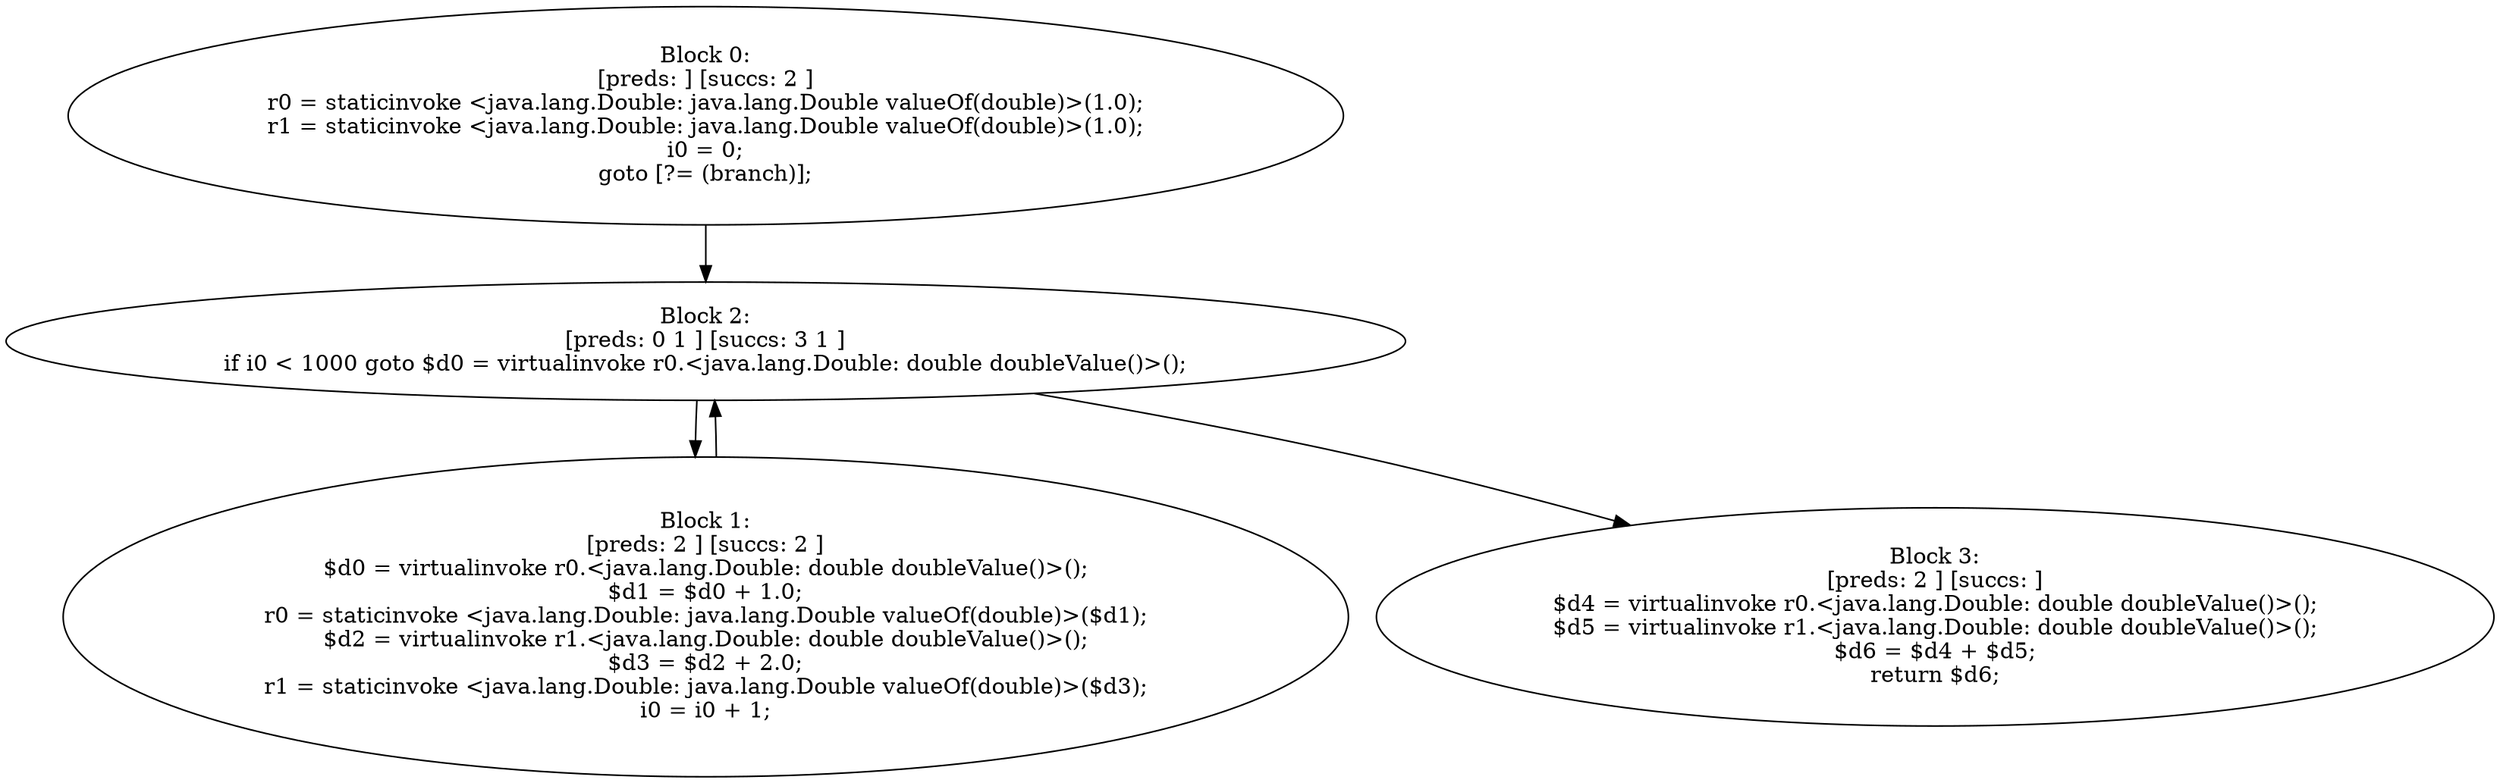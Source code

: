 digraph "unitGraph" {
    "Block 0:
[preds: ] [succs: 2 ]
r0 = staticinvoke <java.lang.Double: java.lang.Double valueOf(double)>(1.0);
r1 = staticinvoke <java.lang.Double: java.lang.Double valueOf(double)>(1.0);
i0 = 0;
goto [?= (branch)];
"
    "Block 1:
[preds: 2 ] [succs: 2 ]
$d0 = virtualinvoke r0.<java.lang.Double: double doubleValue()>();
$d1 = $d0 + 1.0;
r0 = staticinvoke <java.lang.Double: java.lang.Double valueOf(double)>($d1);
$d2 = virtualinvoke r1.<java.lang.Double: double doubleValue()>();
$d3 = $d2 + 2.0;
r1 = staticinvoke <java.lang.Double: java.lang.Double valueOf(double)>($d3);
i0 = i0 + 1;
"
    "Block 2:
[preds: 0 1 ] [succs: 3 1 ]
if i0 < 1000 goto $d0 = virtualinvoke r0.<java.lang.Double: double doubleValue()>();
"
    "Block 3:
[preds: 2 ] [succs: ]
$d4 = virtualinvoke r0.<java.lang.Double: double doubleValue()>();
$d5 = virtualinvoke r1.<java.lang.Double: double doubleValue()>();
$d6 = $d4 + $d5;
return $d6;
"
    "Block 0:
[preds: ] [succs: 2 ]
r0 = staticinvoke <java.lang.Double: java.lang.Double valueOf(double)>(1.0);
r1 = staticinvoke <java.lang.Double: java.lang.Double valueOf(double)>(1.0);
i0 = 0;
goto [?= (branch)];
"->"Block 2:
[preds: 0 1 ] [succs: 3 1 ]
if i0 < 1000 goto $d0 = virtualinvoke r0.<java.lang.Double: double doubleValue()>();
";
    "Block 1:
[preds: 2 ] [succs: 2 ]
$d0 = virtualinvoke r0.<java.lang.Double: double doubleValue()>();
$d1 = $d0 + 1.0;
r0 = staticinvoke <java.lang.Double: java.lang.Double valueOf(double)>($d1);
$d2 = virtualinvoke r1.<java.lang.Double: double doubleValue()>();
$d3 = $d2 + 2.0;
r1 = staticinvoke <java.lang.Double: java.lang.Double valueOf(double)>($d3);
i0 = i0 + 1;
"->"Block 2:
[preds: 0 1 ] [succs: 3 1 ]
if i0 < 1000 goto $d0 = virtualinvoke r0.<java.lang.Double: double doubleValue()>();
";
    "Block 2:
[preds: 0 1 ] [succs: 3 1 ]
if i0 < 1000 goto $d0 = virtualinvoke r0.<java.lang.Double: double doubleValue()>();
"->"Block 3:
[preds: 2 ] [succs: ]
$d4 = virtualinvoke r0.<java.lang.Double: double doubleValue()>();
$d5 = virtualinvoke r1.<java.lang.Double: double doubleValue()>();
$d6 = $d4 + $d5;
return $d6;
";
    "Block 2:
[preds: 0 1 ] [succs: 3 1 ]
if i0 < 1000 goto $d0 = virtualinvoke r0.<java.lang.Double: double doubleValue()>();
"->"Block 1:
[preds: 2 ] [succs: 2 ]
$d0 = virtualinvoke r0.<java.lang.Double: double doubleValue()>();
$d1 = $d0 + 1.0;
r0 = staticinvoke <java.lang.Double: java.lang.Double valueOf(double)>($d1);
$d2 = virtualinvoke r1.<java.lang.Double: double doubleValue()>();
$d3 = $d2 + 2.0;
r1 = staticinvoke <java.lang.Double: java.lang.Double valueOf(double)>($d3);
i0 = i0 + 1;
";
}
